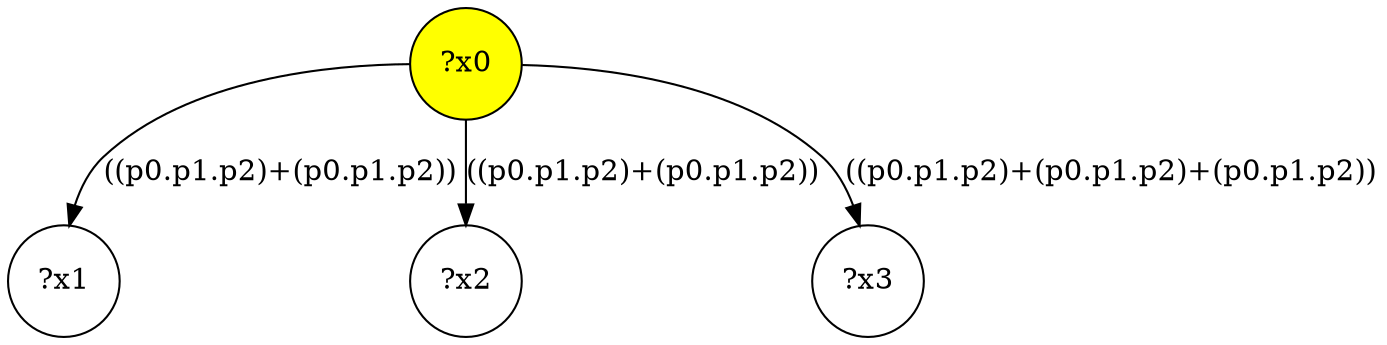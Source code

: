 digraph g {
	x0 [fillcolor="yellow", style="filled," shape=circle, label="?x0"];
	x1 [shape=circle, label="?x1"];
	x0 -> x1 [label="((p0.p1.p2)+(p0.p1.p2))"];
	x2 [shape=circle, label="?x2"];
	x0 -> x2 [label="((p0.p1.p2)+(p0.p1.p2))"];
	x3 [shape=circle, label="?x3"];
	x0 -> x3 [label="((p0.p1.p2)+(p0.p1.p2)+(p0.p1.p2))"];
}
